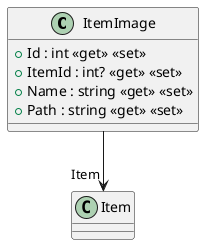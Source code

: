 @startuml
class ItemImage {
    + Id : int <<get>> <<set>>
    + ItemId : int? <<get>> <<set>>
    + Name : string <<get>> <<set>>
    + Path : string <<get>> <<set>>
}
ItemImage --> "Item" Item
@enduml
